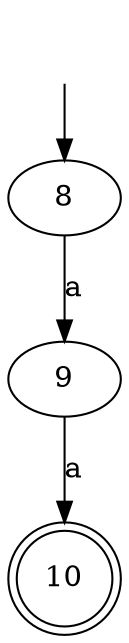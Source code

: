 digraph fa {
	8 [label=8]
	9 [label=9]
	10 [label=10]
	8
	9
	10 [shape=doublecircle]
	8 -> 9 [label=a]
	9 -> 10 [label=a]
	"" [shape=plaintext]
	"" -> 8
}

